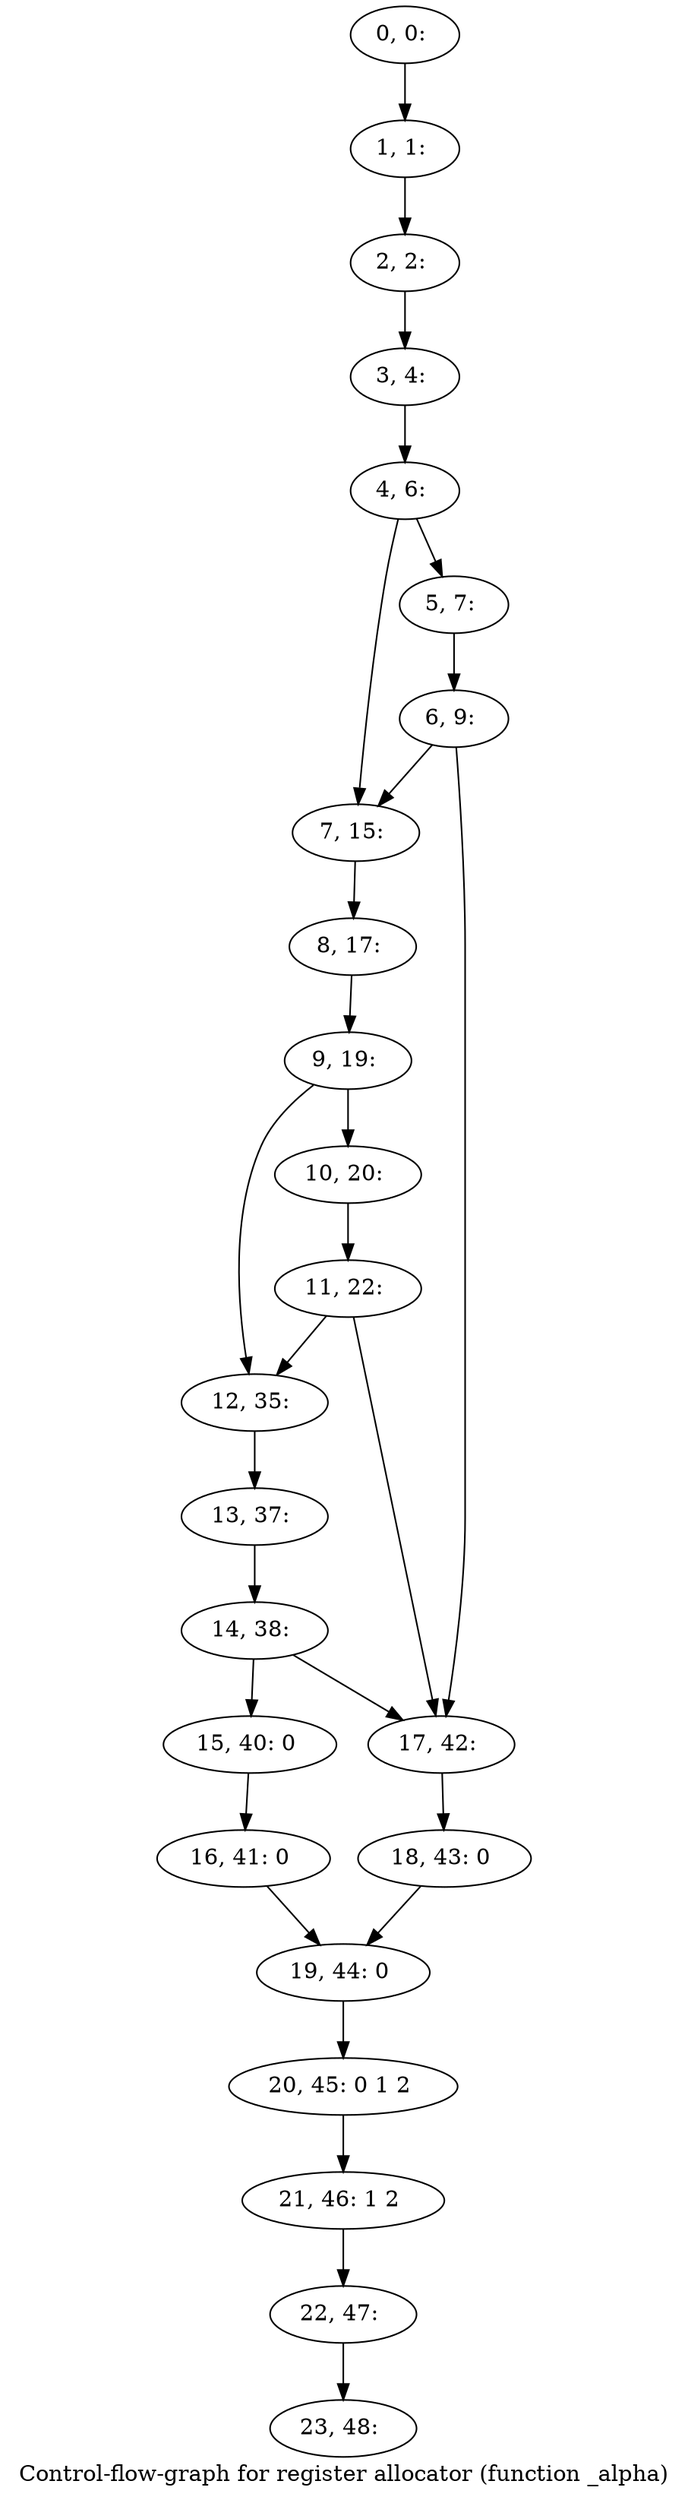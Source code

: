 digraph G {
graph [label="Control-flow-graph for register allocator (function _alpha)"]
0[label="0, 0: "];
1[label="1, 1: "];
2[label="2, 2: "];
3[label="3, 4: "];
4[label="4, 6: "];
5[label="5, 7: "];
6[label="6, 9: "];
7[label="7, 15: "];
8[label="8, 17: "];
9[label="9, 19: "];
10[label="10, 20: "];
11[label="11, 22: "];
12[label="12, 35: "];
13[label="13, 37: "];
14[label="14, 38: "];
15[label="15, 40: 0 "];
16[label="16, 41: 0 "];
17[label="17, 42: "];
18[label="18, 43: 0 "];
19[label="19, 44: 0 "];
20[label="20, 45: 0 1 2 "];
21[label="21, 46: 1 2 "];
22[label="22, 47: "];
23[label="23, 48: "];
0->1 ;
1->2 ;
2->3 ;
3->4 ;
4->5 ;
4->7 ;
5->6 ;
6->7 ;
6->17 ;
7->8 ;
8->9 ;
9->10 ;
9->12 ;
10->11 ;
11->12 ;
11->17 ;
12->13 ;
13->14 ;
14->15 ;
14->17 ;
15->16 ;
16->19 ;
17->18 ;
18->19 ;
19->20 ;
20->21 ;
21->22 ;
22->23 ;
}
